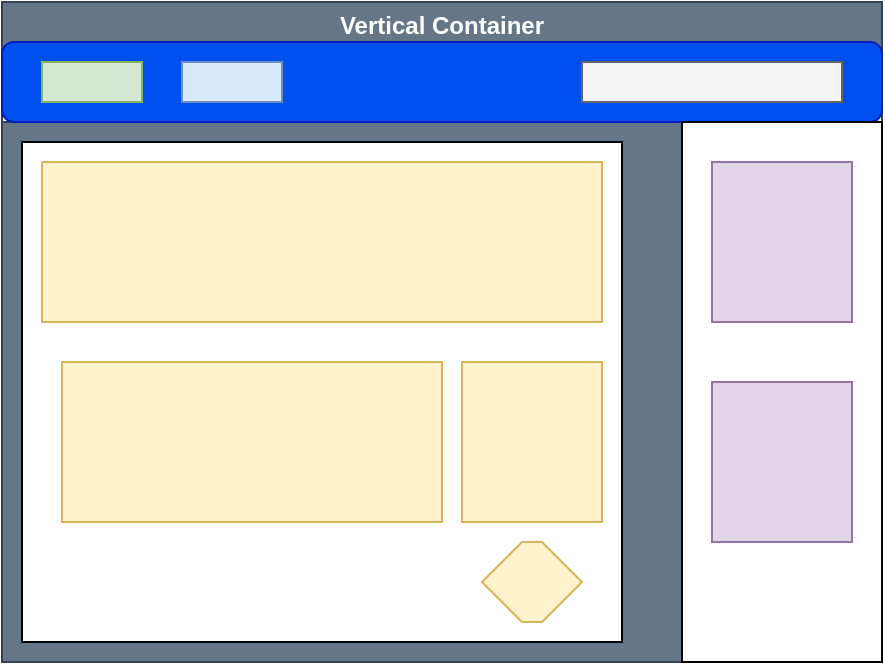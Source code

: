 <mxfile>
    <diagram id="tEU4ARhCtCpwR0AYPxyF" name="Page-1">
        <mxGraphModel dx="492" dy="507" grid="1" gridSize="10" guides="1" tooltips="1" connect="1" arrows="1" fold="1" page="1" pageScale="1" pageWidth="850" pageHeight="1100" math="0" shadow="0">
            <root>
                <mxCell id="0"/>
                <mxCell id="1" parent="0"/>
                <mxCell id="26" value="" style="rounded=0;whiteSpace=wrap;html=1;fillColor=#647687;fontColor=#ffffff;strokeColor=#314354;" vertex="1" parent="1">
                    <mxGeometry x="40" y="90" width="440" height="270" as="geometry"/>
                </mxCell>
                <mxCell id="2" value="Vertical Container" style="swimlane;whiteSpace=wrap;html=1;fillColor=#647687;fontColor=#ffffff;strokeColor=#314354;" vertex="1" parent="1">
                    <mxGeometry x="40" y="30" width="440" height="330" as="geometry"/>
                </mxCell>
                <mxCell id="3" value="" style="rounded=1;whiteSpace=wrap;html=1;fillColor=#0050ef;fontColor=#ffffff;strokeColor=#001DBC;" vertex="1" parent="2">
                    <mxGeometry y="20" width="440" height="40" as="geometry"/>
                </mxCell>
                <mxCell id="4" value="" style="rounded=0;whiteSpace=wrap;html=1;fillColor=#d5e8d4;strokeColor=#82b366;" vertex="1" parent="2">
                    <mxGeometry x="20" y="30" width="50" height="20" as="geometry"/>
                </mxCell>
                <mxCell id="5" value="" style="rounded=0;whiteSpace=wrap;html=1;fillColor=#dae8fc;strokeColor=#6c8ebf;" vertex="1" parent="2">
                    <mxGeometry x="90" y="30" width="50" height="20" as="geometry"/>
                </mxCell>
                <mxCell id="6" value="" style="rounded=0;whiteSpace=wrap;html=1;fillColor=#f5f5f5;fontColor=#333333;strokeColor=#666666;" vertex="1" parent="2">
                    <mxGeometry x="290" y="30" width="130" height="20" as="geometry"/>
                </mxCell>
                <mxCell id="11" value="" style="rounded=0;whiteSpace=wrap;html=1;" vertex="1" parent="2">
                    <mxGeometry x="10" y="70" width="300" height="250" as="geometry"/>
                </mxCell>
                <mxCell id="12" value="" style="rounded=0;whiteSpace=wrap;html=1;fillColor=#fff2cc;strokeColor=#d6b656;" vertex="1" parent="2">
                    <mxGeometry x="20" y="80" width="280" height="80" as="geometry"/>
                </mxCell>
                <mxCell id="13" value="" style="rounded=0;whiteSpace=wrap;html=1;fillColor=#fff2cc;strokeColor=#d6b656;" vertex="1" parent="2">
                    <mxGeometry x="230" y="180" width="70" height="80" as="geometry"/>
                </mxCell>
                <mxCell id="22" value="" style="rounded=0;whiteSpace=wrap;html=1;fillColor=#fff2cc;strokeColor=#d6b656;" vertex="1" parent="2">
                    <mxGeometry x="30" y="180" width="190" height="80" as="geometry"/>
                </mxCell>
                <mxCell id="25" value="" style="shape=hexagon;perimeter=hexagonPerimeter2;whiteSpace=wrap;html=1;fixedSize=1;fillColor=#fff2cc;strokeColor=#d6b656;" vertex="1" parent="2">
                    <mxGeometry x="240" y="270" width="50" height="40" as="geometry"/>
                </mxCell>
                <mxCell id="10" value="" style="rounded=0;whiteSpace=wrap;html=1;" vertex="1" parent="1">
                    <mxGeometry x="380" y="90" width="100" height="270" as="geometry"/>
                </mxCell>
                <mxCell id="23" value="" style="rounded=0;whiteSpace=wrap;html=1;fillColor=#e1d5e7;strokeColor=#9673a6;" vertex="1" parent="1">
                    <mxGeometry x="395" y="110" width="70" height="80" as="geometry"/>
                </mxCell>
                <mxCell id="24" value="" style="rounded=0;whiteSpace=wrap;html=1;fillColor=#e1d5e7;strokeColor=#9673a6;" vertex="1" parent="1">
                    <mxGeometry x="395" y="220" width="70" height="80" as="geometry"/>
                </mxCell>
            </root>
        </mxGraphModel>
    </diagram>
</mxfile>